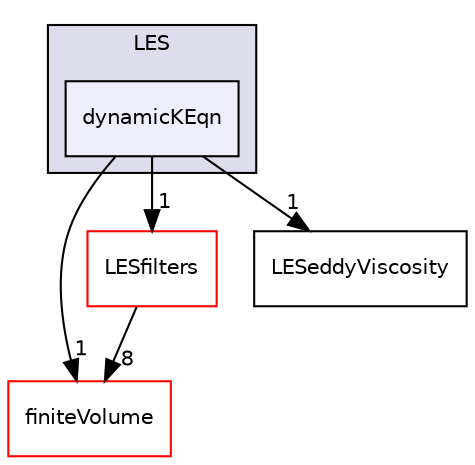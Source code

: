 digraph "src/TurbulenceModels/turbulenceModels/LES/dynamicKEqn" {
  bgcolor=transparent;
  compound=true
  node [ fontsize="10", fontname="Helvetica"];
  edge [ labelfontsize="10", labelfontname="Helvetica"];
  subgraph clusterdir_9fc1e48ca755258281286cef4f8e0bec {
    graph [ bgcolor="#ddddee", pencolor="black", label="LES" fontname="Helvetica", fontsize="10", URL="dir_9fc1e48ca755258281286cef4f8e0bec.html"]
  dir_70355f03f79cd8febfec954acbe19c28 [shape=box, label="dynamicKEqn", style="filled", fillcolor="#eeeeff", pencolor="black", URL="dir_70355f03f79cd8febfec954acbe19c28.html"];
  }
  dir_9bd15774b555cf7259a6fa18f99fe99b [shape=box label="finiteVolume" color="red" URL="dir_9bd15774b555cf7259a6fa18f99fe99b.html"];
  dir_7aaaefd48edc7f3cafe8020e0008f3e8 [shape=box label="LESfilters" color="red" URL="dir_7aaaefd48edc7f3cafe8020e0008f3e8.html"];
  dir_59a443f63c1732c08799bcf8a4fd11ae [shape=box label="LESeddyViscosity" URL="dir_59a443f63c1732c08799bcf8a4fd11ae.html"];
  dir_70355f03f79cd8febfec954acbe19c28->dir_9bd15774b555cf7259a6fa18f99fe99b [headlabel="1", labeldistance=1.5 headhref="dir_003125_000892.html"];
  dir_70355f03f79cd8febfec954acbe19c28->dir_7aaaefd48edc7f3cafe8020e0008f3e8 [headlabel="1", labeldistance=1.5 headhref="dir_003125_003137.html"];
  dir_70355f03f79cd8febfec954acbe19c28->dir_59a443f63c1732c08799bcf8a4fd11ae [headlabel="1", labeldistance=1.5 headhref="dir_003125_003136.html"];
  dir_7aaaefd48edc7f3cafe8020e0008f3e8->dir_9bd15774b555cf7259a6fa18f99fe99b [headlabel="8", labeldistance=1.5 headhref="dir_003137_000892.html"];
}
